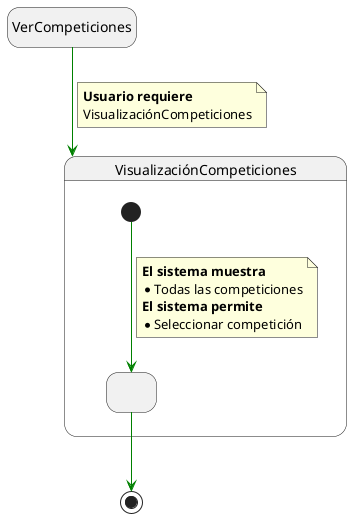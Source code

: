 @startuml 

hide empty description

State VerCompeticiones


State VisualizaciónCompeticiones{ 

  State state1 as " "

  [*] -[#green]-> state1

  note on link 
    <b>El sistema muestra
    * Todas las competiciones
    <b>El sistema permite
    * Seleccionar competición
  end note
 

} 

VerCompeticiones-[#green]-> VisualizaciónCompeticiones

note on link
 <b>Usuario requiere
 VisualizaciónCompeticiones
end note

state1 -[#green]-> [*] 


@enduml
